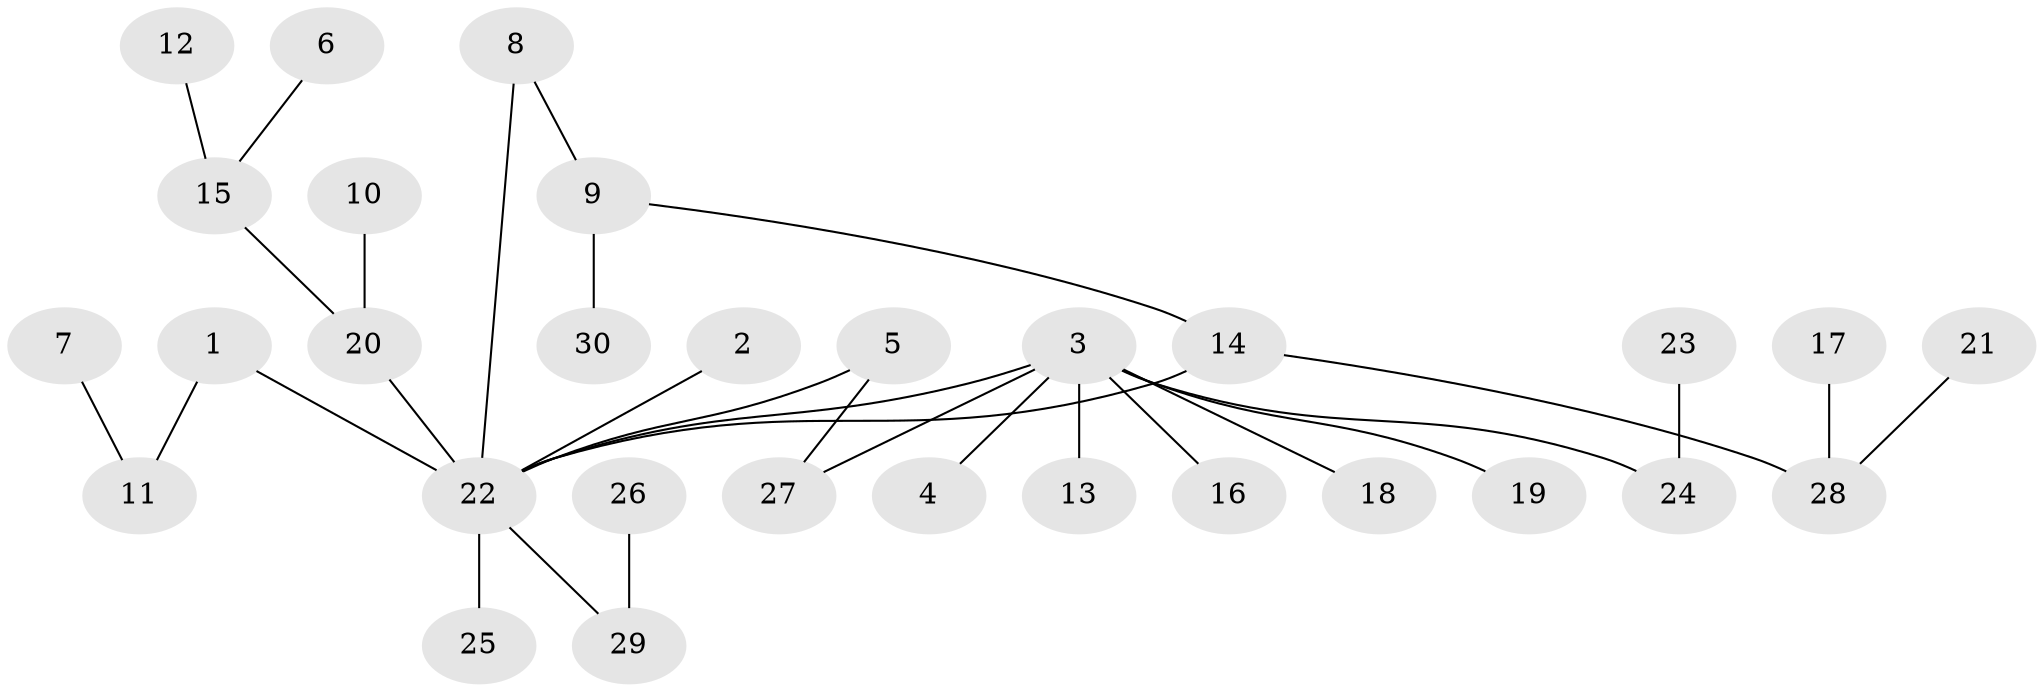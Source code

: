 // original degree distribution, {2: 0.2542372881355932, 7: 0.01694915254237288, 10: 0.01694915254237288, 3: 0.1864406779661017, 4: 0.05084745762711865, 1: 0.4745762711864407}
// Generated by graph-tools (version 1.1) at 2025/49/03/09/25 03:49:15]
// undirected, 30 vertices, 31 edges
graph export_dot {
graph [start="1"]
  node [color=gray90,style=filled];
  1;
  2;
  3;
  4;
  5;
  6;
  7;
  8;
  9;
  10;
  11;
  12;
  13;
  14;
  15;
  16;
  17;
  18;
  19;
  20;
  21;
  22;
  23;
  24;
  25;
  26;
  27;
  28;
  29;
  30;
  1 -- 11 [weight=1.0];
  1 -- 22 [weight=1.0];
  2 -- 22 [weight=1.0];
  3 -- 4 [weight=1.0];
  3 -- 13 [weight=1.0];
  3 -- 16 [weight=1.0];
  3 -- 18 [weight=1.0];
  3 -- 19 [weight=1.0];
  3 -- 22 [weight=1.0];
  3 -- 24 [weight=1.0];
  3 -- 27 [weight=1.0];
  5 -- 22 [weight=1.0];
  5 -- 27 [weight=1.0];
  6 -- 15 [weight=1.0];
  7 -- 11 [weight=1.0];
  8 -- 9 [weight=1.0];
  8 -- 22 [weight=1.0];
  9 -- 14 [weight=1.0];
  9 -- 30 [weight=1.0];
  10 -- 20 [weight=1.0];
  12 -- 15 [weight=1.0];
  14 -- 22 [weight=1.0];
  14 -- 28 [weight=1.0];
  15 -- 20 [weight=1.0];
  17 -- 28 [weight=1.0];
  20 -- 22 [weight=1.0];
  21 -- 28 [weight=1.0];
  22 -- 25 [weight=1.0];
  22 -- 29 [weight=1.0];
  23 -- 24 [weight=1.0];
  26 -- 29 [weight=1.0];
}
